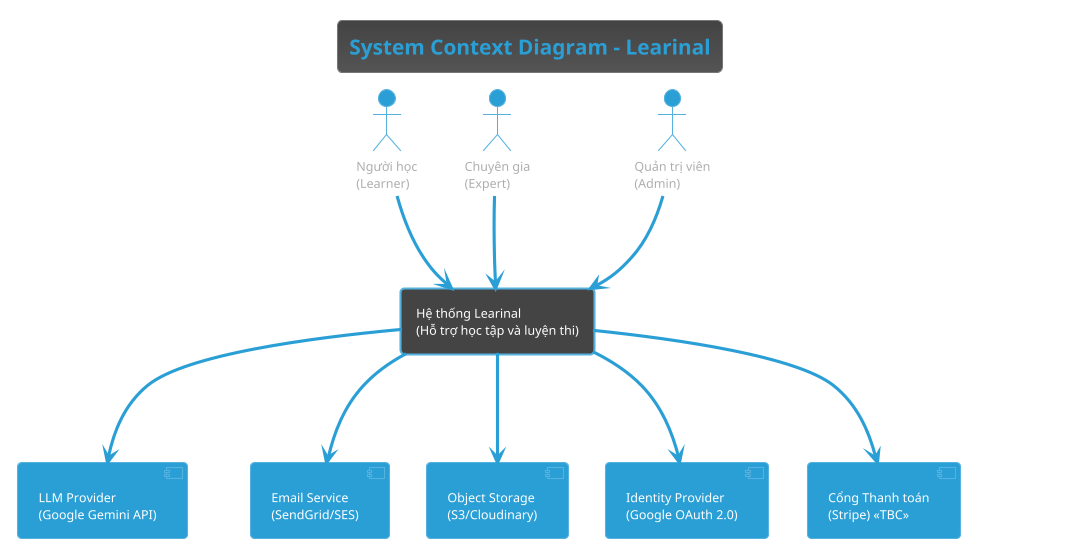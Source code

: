 @startuml Context
!theme cyborg

' ======================================================
' Diagram 1: System Context Diagram for Learinal
' ======================================================
title System Context Diagram - Learinal

actor "Người học\n(Learner)" as PersonLearner
actor "Chuyên gia\n(Expert)" as PersonExpert
actor "Quản trị viên\n(Admin)" as PersonAdmin

rectangle "Hệ thống Learinal\n(Hỗ trợ học tập và luyện thi)" as LearinalSystem {
}

' External systems
[LLM Provider\n(Google Gemini API)] as LLM
[Email Service\n(SendGrid/SES)] as Email
[Object Storage\n(S3/Cloudinary)] as Storage
[Identity Provider\n(Google OAuth 2.0)] as IdP
[Cổng Thanh toán\n(Stripe) <<TBC>>] as Pay

' Persons use the system
PersonLearner --> LearinalSystem : Sử dụng
PersonExpert --> LearinalSystem : Làm việc/kiểm duyệt
PersonAdmin --> LearinalSystem : Quản trị

' System talks to externals
LearinalSystem --> LLM : Phân tích tài liệu, tạo tóm tắt\n& sinh câu hỏi
LearinalSystem --> Email : Gửi thông báo/OTP
LearinalSystem --> Storage : Tải lên/lấy file tài liệu
LearinalSystem --> IdP : Đăng nhập 1 chạm (SSO)
LearinalSystem --> Pay : Thanh toán gói (nếu kích hoạt)

@enduml

@startuml Container
!theme cyborg

' ======================================================
' Diagram 2: Container Diagram for Learinal
' ======================================================
title Container Diagram - Learinal

actor "Người học" as Learner
actor "Chuyên gia" as Expert
actor "Quản trị viên" as Admin

frame "Hệ thống Learinal [system]" {
  node "Web Application\n[React/Next.js]" as WebApp
  node "API Backend\n[Node.js (Express)]" as API
  node "Background Worker\n[Node.js + Queue]" as Worker
  database "Database\n[MongoDB]" as DB
  queue "Message Queue\n[Redis/RabbitMQ]" as MQ
}

[LLM Provider\n(Google Gemini API)] as LLM
[Email Service\n(SendGrid/SES)] as Email
[Object Storage\n(S3/Cloudinary)] as Storage
[Identity Provider\n(Google OAuth 2.0)] as IdP
[Cổng Thanh toán\n(Stripe) <<TBC>>] as Pay

' Usage
Learner --> WebApp : Truy cập qua trình duyệt [HTTPS]
Expert --> WebApp
Admin --> WebApp

' Internal communication
WebApp <--> API : REST/HTTPS + JSON
API <--> DB : MongoDB driver (TLS)
API <--> MQ : publish events
Worker <--> MQ : consume events
Worker <--> DB : MongoDB driver (TLS)

' External
API --> LLM : REST/HTTPS
API --> Email : SMTP/TLS or REST
API --> Storage : REST/HTTPS
API --> IdP : OAuth 2.0 (login)
WebApp ..> IdP : PKCE/OAuth redirect
API --> Pay : REST/HTTPS (nếu bật thanh toán)

@enduml

@startuml Component
!theme _none_

' ======================================================
' Diagram 3: Component Diagram for API Backend
' ======================================================
title Component Diagram - API Backend (Learinal)

' Container boundary (for visual grouping)
package "API Backend [Node.js]" {
  component "AuthService" as AuthSvc
  component "UserService" as UserSvc
  component "DocumentIngestionService" as IngestSvc
  component "ContentService\n(Tóm tắt/Mục lục)" as ContentSvc
  component "QuestionBankService\n(Tạo & quản lý câu hỏi)" as QuestionSvc
  component "ReviewWorkflowService\n(Phân công & duyệt)" as ReviewSvc
  component "NotificationService" as NotifySvc
  component "LLMAdapter\n(Gemini)" as LLMAdapter
  component "PaymentAdapter\n(Stripe) <<TBC>>" as PayAdapter

  database "UserRepository" as UserRepo
  database "DocumentRepository" as DocRepo
  database "QuestionSetRepository" as QSetRepo
  database "ReviewRepository" as ReviewRepo
  database "AttemptRepository" as AttemptRepo

  queue "Message Queue\n(Events)" as MQ
}

[LLM Provider\n(Google Gemini API)] as LLM
[Email Service\n(SendGrid/SES)] as Email
[Object Storage\n(S3/Cloudinary)] as Storage
[Identity Provider\n(Google OAuth 2.0)] as IdP

' Flows inside backend
AuthSvc --> IdP : OAuth 2.0 / Verify Token
UserSvc --> UserRepo : save()/find()
IngestSvc --> Storage : upload/download files
IngestSvc --> DocRepo : save()/update()
IngestSvc --> LLMAdapter : extract & clean text
ContentSvc --> LLMAdapter : generate summaries/ToC
ContentSvc --> DocRepo : update summaries
QuestionSvc --> LLMAdapter : generate MCQs
QuestionSvc --> QSetRepo : save()/find()
ReviewSvc --> ReviewRepo : save()/update()
ReviewSvc --> MQ : publish "review.assigned"/"review.completed"
NotifySvc --> Email : send mail
NotifySvc --> MQ : subscribe notifications

' Cross references
LLMAdapter --> LLM : REST/HTTPS
PayAdapter --> "Cổng Thanh toán (Stripe)" : REST/HTTPS

@enduml
